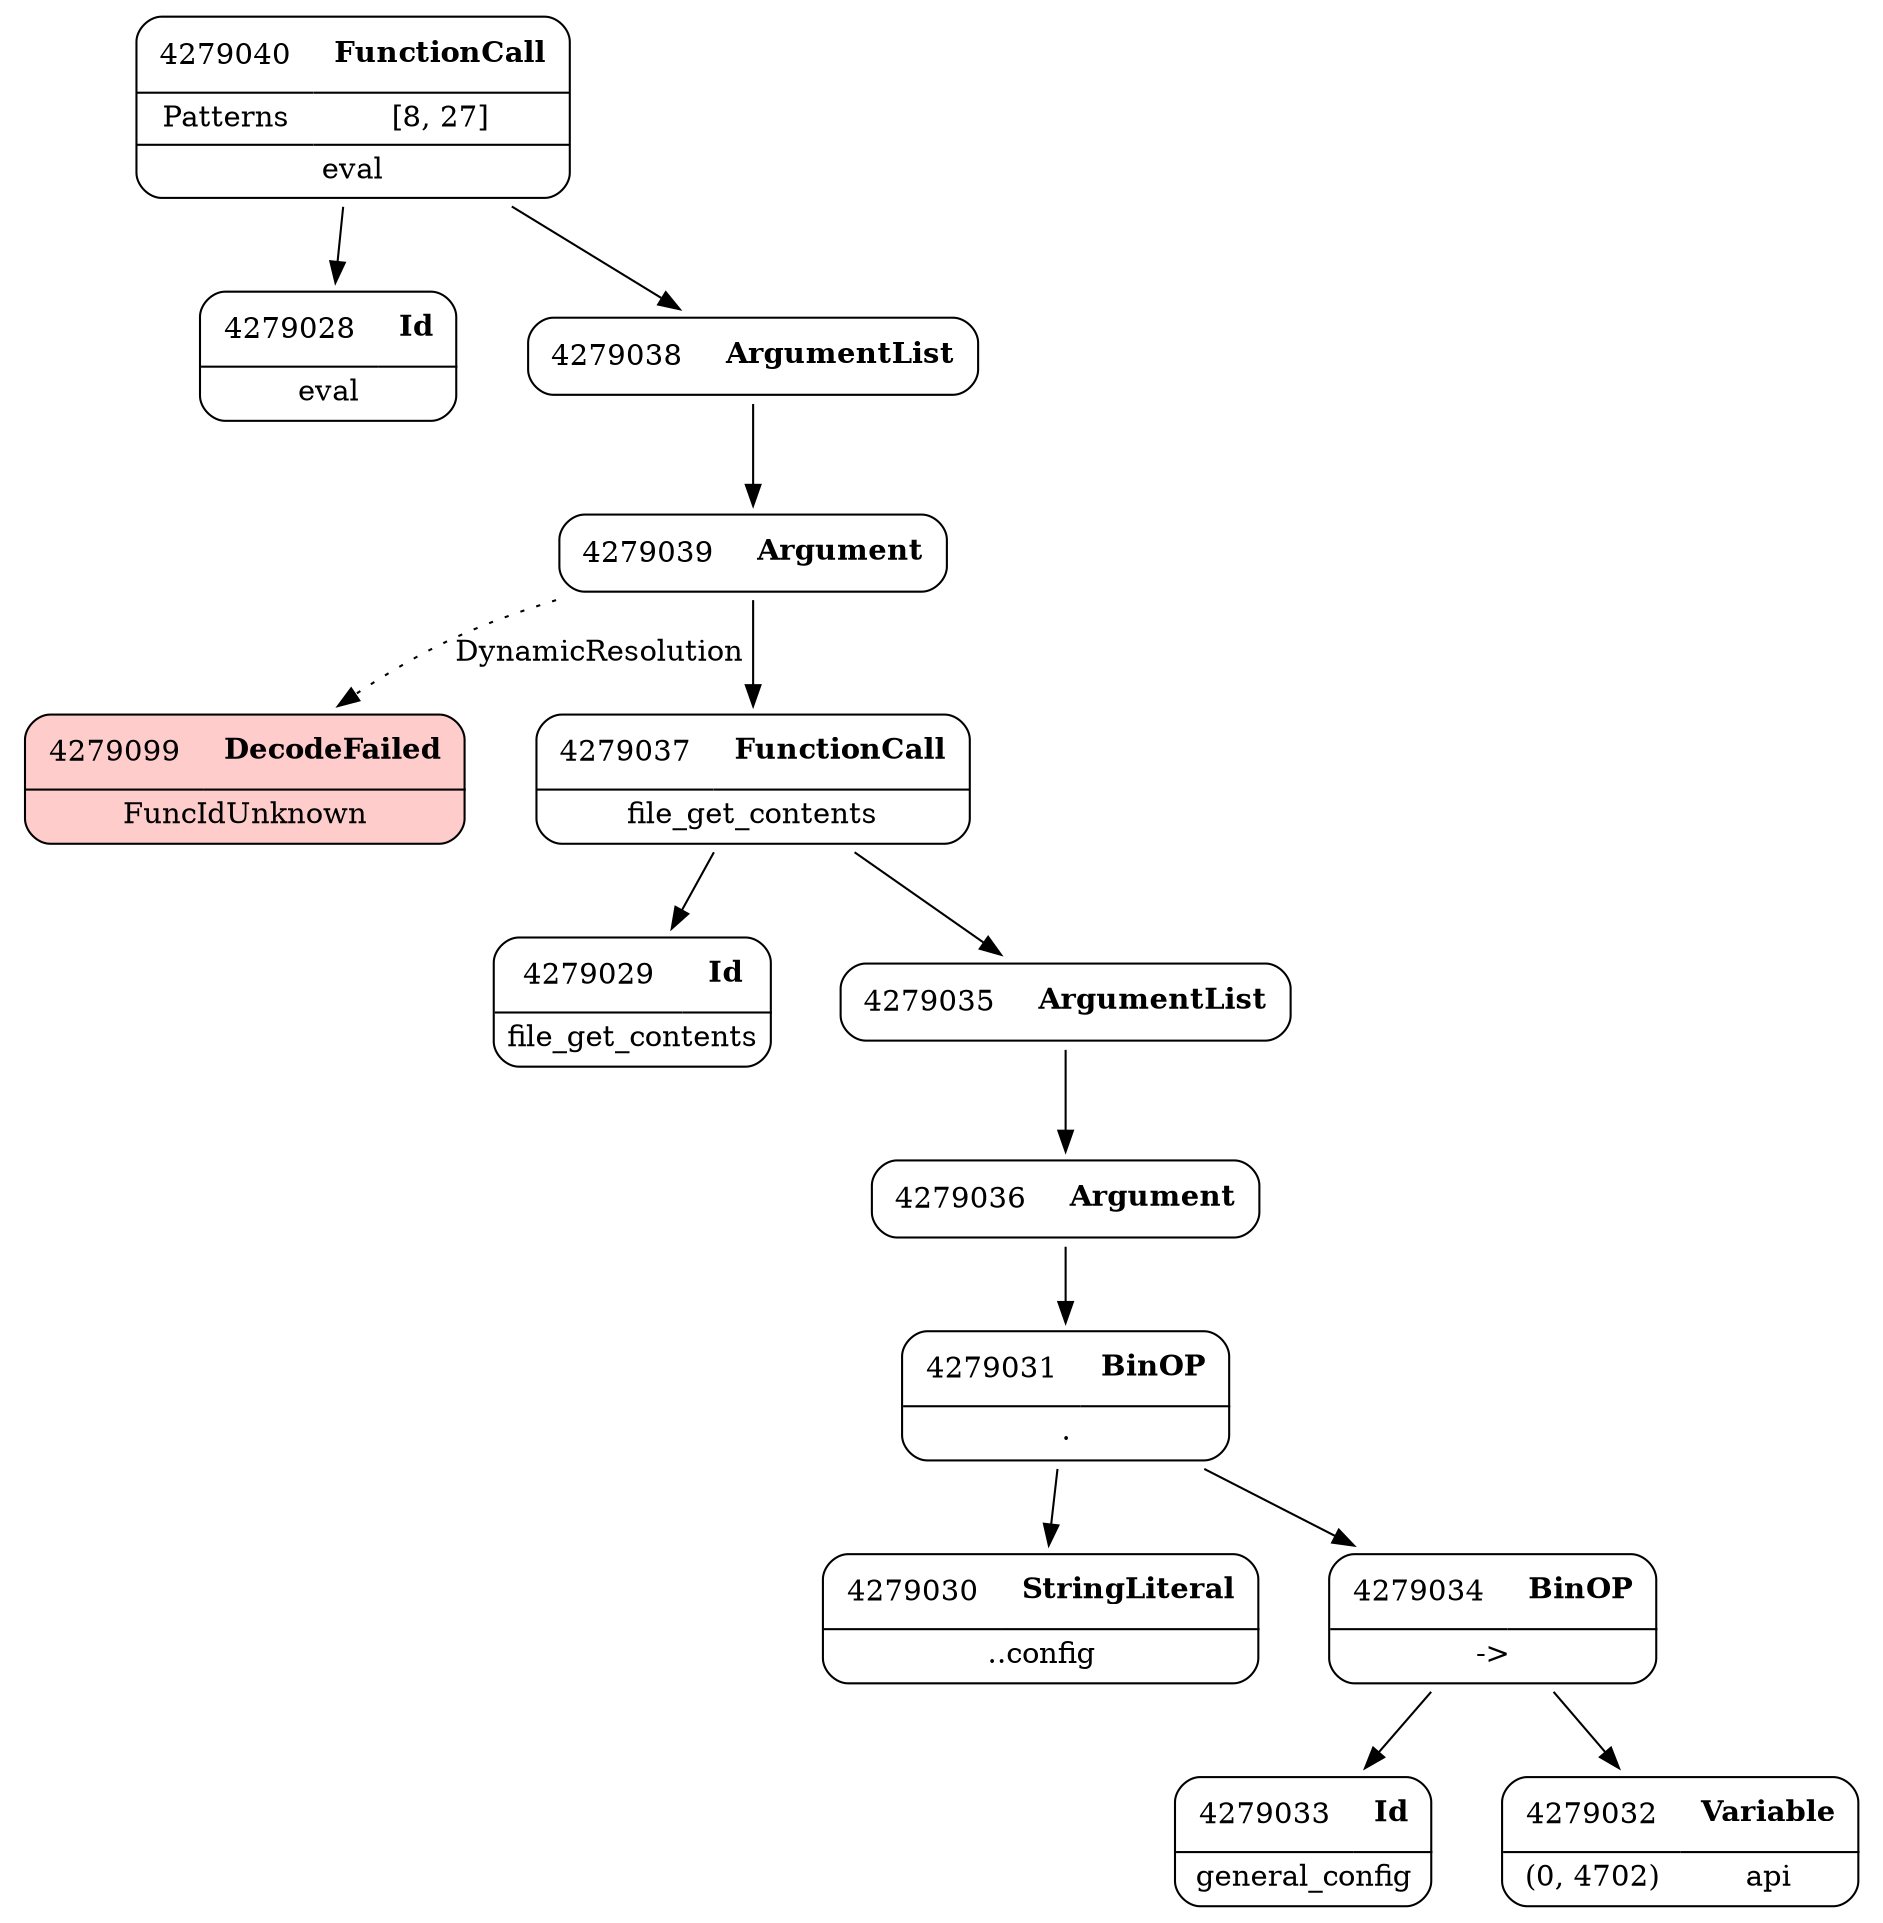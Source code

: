 digraph ast {
node [shape=none];
4279040 [label=<<TABLE border='1' cellspacing='0' cellpadding='10' style='rounded' ><TR><TD border='0'>4279040</TD><TD border='0'><B>FunctionCall</B></TD></TR><HR/><TR><TD border='0' cellpadding='5'>Patterns</TD><TD border='0' cellpadding='5'>[8, 27]</TD></TR><HR/><TR><TD border='0' cellpadding='5' colspan='2'>eval</TD></TR></TABLE>>];
4279040 -> 4279028 [weight=2];
4279040 -> 4279038 [weight=2];
4279029 [label=<<TABLE border='1' cellspacing='0' cellpadding='10' style='rounded' ><TR><TD border='0'>4279029</TD><TD border='0'><B>Id</B></TD></TR><HR/><TR><TD border='0' cellpadding='5' colspan='2'>file_get_contents</TD></TR></TABLE>>];
4279028 [label=<<TABLE border='1' cellspacing='0' cellpadding='10' style='rounded' ><TR><TD border='0'>4279028</TD><TD border='0'><B>Id</B></TD></TR><HR/><TR><TD border='0' cellpadding='5' colspan='2'>eval</TD></TR></TABLE>>];
4279031 [label=<<TABLE border='1' cellspacing='0' cellpadding='10' style='rounded' ><TR><TD border='0'>4279031</TD><TD border='0'><B>BinOP</B></TD></TR><HR/><TR><TD border='0' cellpadding='5' colspan='2'>.</TD></TR></TABLE>>];
4279031 -> 4279030 [weight=2];
4279031 -> 4279034 [weight=2];
4279030 [label=<<TABLE border='1' cellspacing='0' cellpadding='10' style='rounded' ><TR><TD border='0'>4279030</TD><TD border='0'><B>StringLiteral</B></TD></TR><HR/><TR><TD border='0' cellpadding='5' colspan='2'>..config</TD></TR></TABLE>>];
4279033 [label=<<TABLE border='1' cellspacing='0' cellpadding='10' style='rounded' ><TR><TD border='0'>4279033</TD><TD border='0'><B>Id</B></TD></TR><HR/><TR><TD border='0' cellpadding='5' colspan='2'>general_config</TD></TR></TABLE>>];
4279032 [label=<<TABLE border='1' cellspacing='0' cellpadding='10' style='rounded' ><TR><TD border='0'>4279032</TD><TD border='0'><B>Variable</B></TD></TR><HR/><TR><TD border='0' cellpadding='5'>(0, 4702)</TD><TD border='0' cellpadding='5'>api</TD></TR></TABLE>>];
4279035 [label=<<TABLE border='1' cellspacing='0' cellpadding='10' style='rounded' ><TR><TD border='0'>4279035</TD><TD border='0'><B>ArgumentList</B></TD></TR></TABLE>>];
4279035 -> 4279036 [weight=2];
4279099 [label=<<TABLE border='1' cellspacing='0' cellpadding='10' style='rounded' bgcolor='#FFCCCC' ><TR><TD border='0'>4279099</TD><TD border='0'><B>DecodeFailed</B></TD></TR><HR/><TR><TD border='0' cellpadding='5' colspan='2'>FuncIdUnknown</TD></TR></TABLE>>];
4279034 [label=<<TABLE border='1' cellspacing='0' cellpadding='10' style='rounded' ><TR><TD border='0'>4279034</TD><TD border='0'><B>BinOP</B></TD></TR><HR/><TR><TD border='0' cellpadding='5' colspan='2'>-&gt;</TD></TR></TABLE>>];
4279034 -> 4279032 [weight=2];
4279034 -> 4279033 [weight=2];
4279037 [label=<<TABLE border='1' cellspacing='0' cellpadding='10' style='rounded' ><TR><TD border='0'>4279037</TD><TD border='0'><B>FunctionCall</B></TD></TR><HR/><TR><TD border='0' cellpadding='5' colspan='2'>file_get_contents</TD></TR></TABLE>>];
4279037 -> 4279029 [weight=2];
4279037 -> 4279035 [weight=2];
4279036 [label=<<TABLE border='1' cellspacing='0' cellpadding='10' style='rounded' ><TR><TD border='0'>4279036</TD><TD border='0'><B>Argument</B></TD></TR></TABLE>>];
4279036 -> 4279031 [weight=2];
4279039 [label=<<TABLE border='1' cellspacing='0' cellpadding='10' style='rounded' ><TR><TD border='0'>4279039</TD><TD border='0'><B>Argument</B></TD></TR></TABLE>>];
4279039 -> 4279037 [weight=2];
4279039 -> 4279099 [style=dotted,label=DynamicResolution];
4279038 [label=<<TABLE border='1' cellspacing='0' cellpadding='10' style='rounded' ><TR><TD border='0'>4279038</TD><TD border='0'><B>ArgumentList</B></TD></TR></TABLE>>];
4279038 -> 4279039 [weight=2];
}
